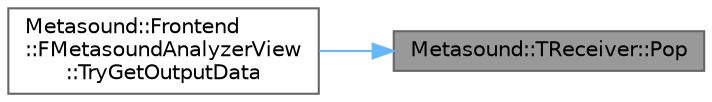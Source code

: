 digraph "Metasound::TReceiver::Pop"
{
 // INTERACTIVE_SVG=YES
 // LATEX_PDF_SIZE
  bgcolor="transparent";
  edge [fontname=Helvetica,fontsize=10,labelfontname=Helvetica,labelfontsize=10];
  node [fontname=Helvetica,fontsize=10,shape=box,height=0.2,width=0.4];
  rankdir="RL";
  Node1 [id="Node000001",label="Metasound::TReceiver::Pop",height=0.2,width=0.4,color="gray40", fillcolor="grey60", style="filled", fontcolor="black",tooltip=" "];
  Node1 -> Node2 [id="edge1_Node000001_Node000002",dir="back",color="steelblue1",style="solid",tooltip=" "];
  Node2 [id="Node000002",label="Metasound::Frontend\l::FMetasoundAnalyzerView\l::TryGetOutputData",height=0.2,width=0.4,color="grey40", fillcolor="white", style="filled",URL="$d3/dd1/classMetasound_1_1Frontend_1_1FMetasoundAnalyzerView.html#aba1fe1e339e3998ec0545136d4875552",tooltip=" "];
}
